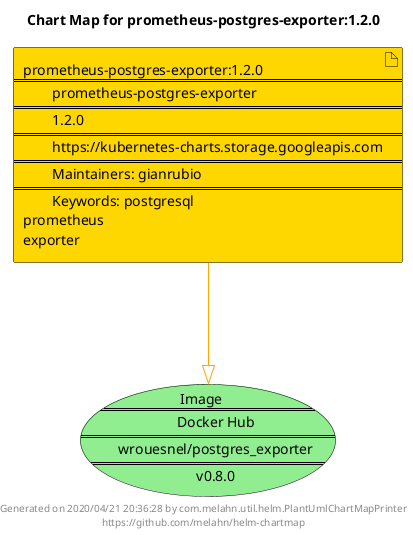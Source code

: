 @startuml
skinparam linetype ortho
skinparam backgroundColor white
skinparam usecaseBorderColor black
skinparam usecaseArrowColor LightSlateGray
skinparam artifactBorderColor black
skinparam artifactArrowColor LightSlateGray

title Chart Map for prometheus-postgres-exporter:1.2.0

'There is one referenced Helm Chart
artifact "prometheus-postgres-exporter:1.2.0\n====\n\tprometheus-postgres-exporter\n====\n\t1.2.0\n====\n\thttps://kubernetes-charts.storage.googleapis.com\n====\n\tMaintainers: gianrubio\n====\n\tKeywords: postgresql\nprometheus\nexporter" as prometheus_postgres_exporter_1_2_0 #Gold

'There is one referenced Docker Image
usecase "Image\n====\n\tDocker Hub\n====\n\twrouesnel/postgres_exporter\n====\n\tv0.8.0" as wrouesnel_postgres_exporter_v0_8_0 #LightGreen

'Chart Dependencies
prometheus_postgres_exporter_1_2_0--[#orange]-|>wrouesnel_postgres_exporter_v0_8_0

center footer Generated on 2020/04/21 20:36:28 by com.melahn.util.helm.PlantUmlChartMapPrinter\nhttps://github.com/melahn/helm-chartmap
@enduml
